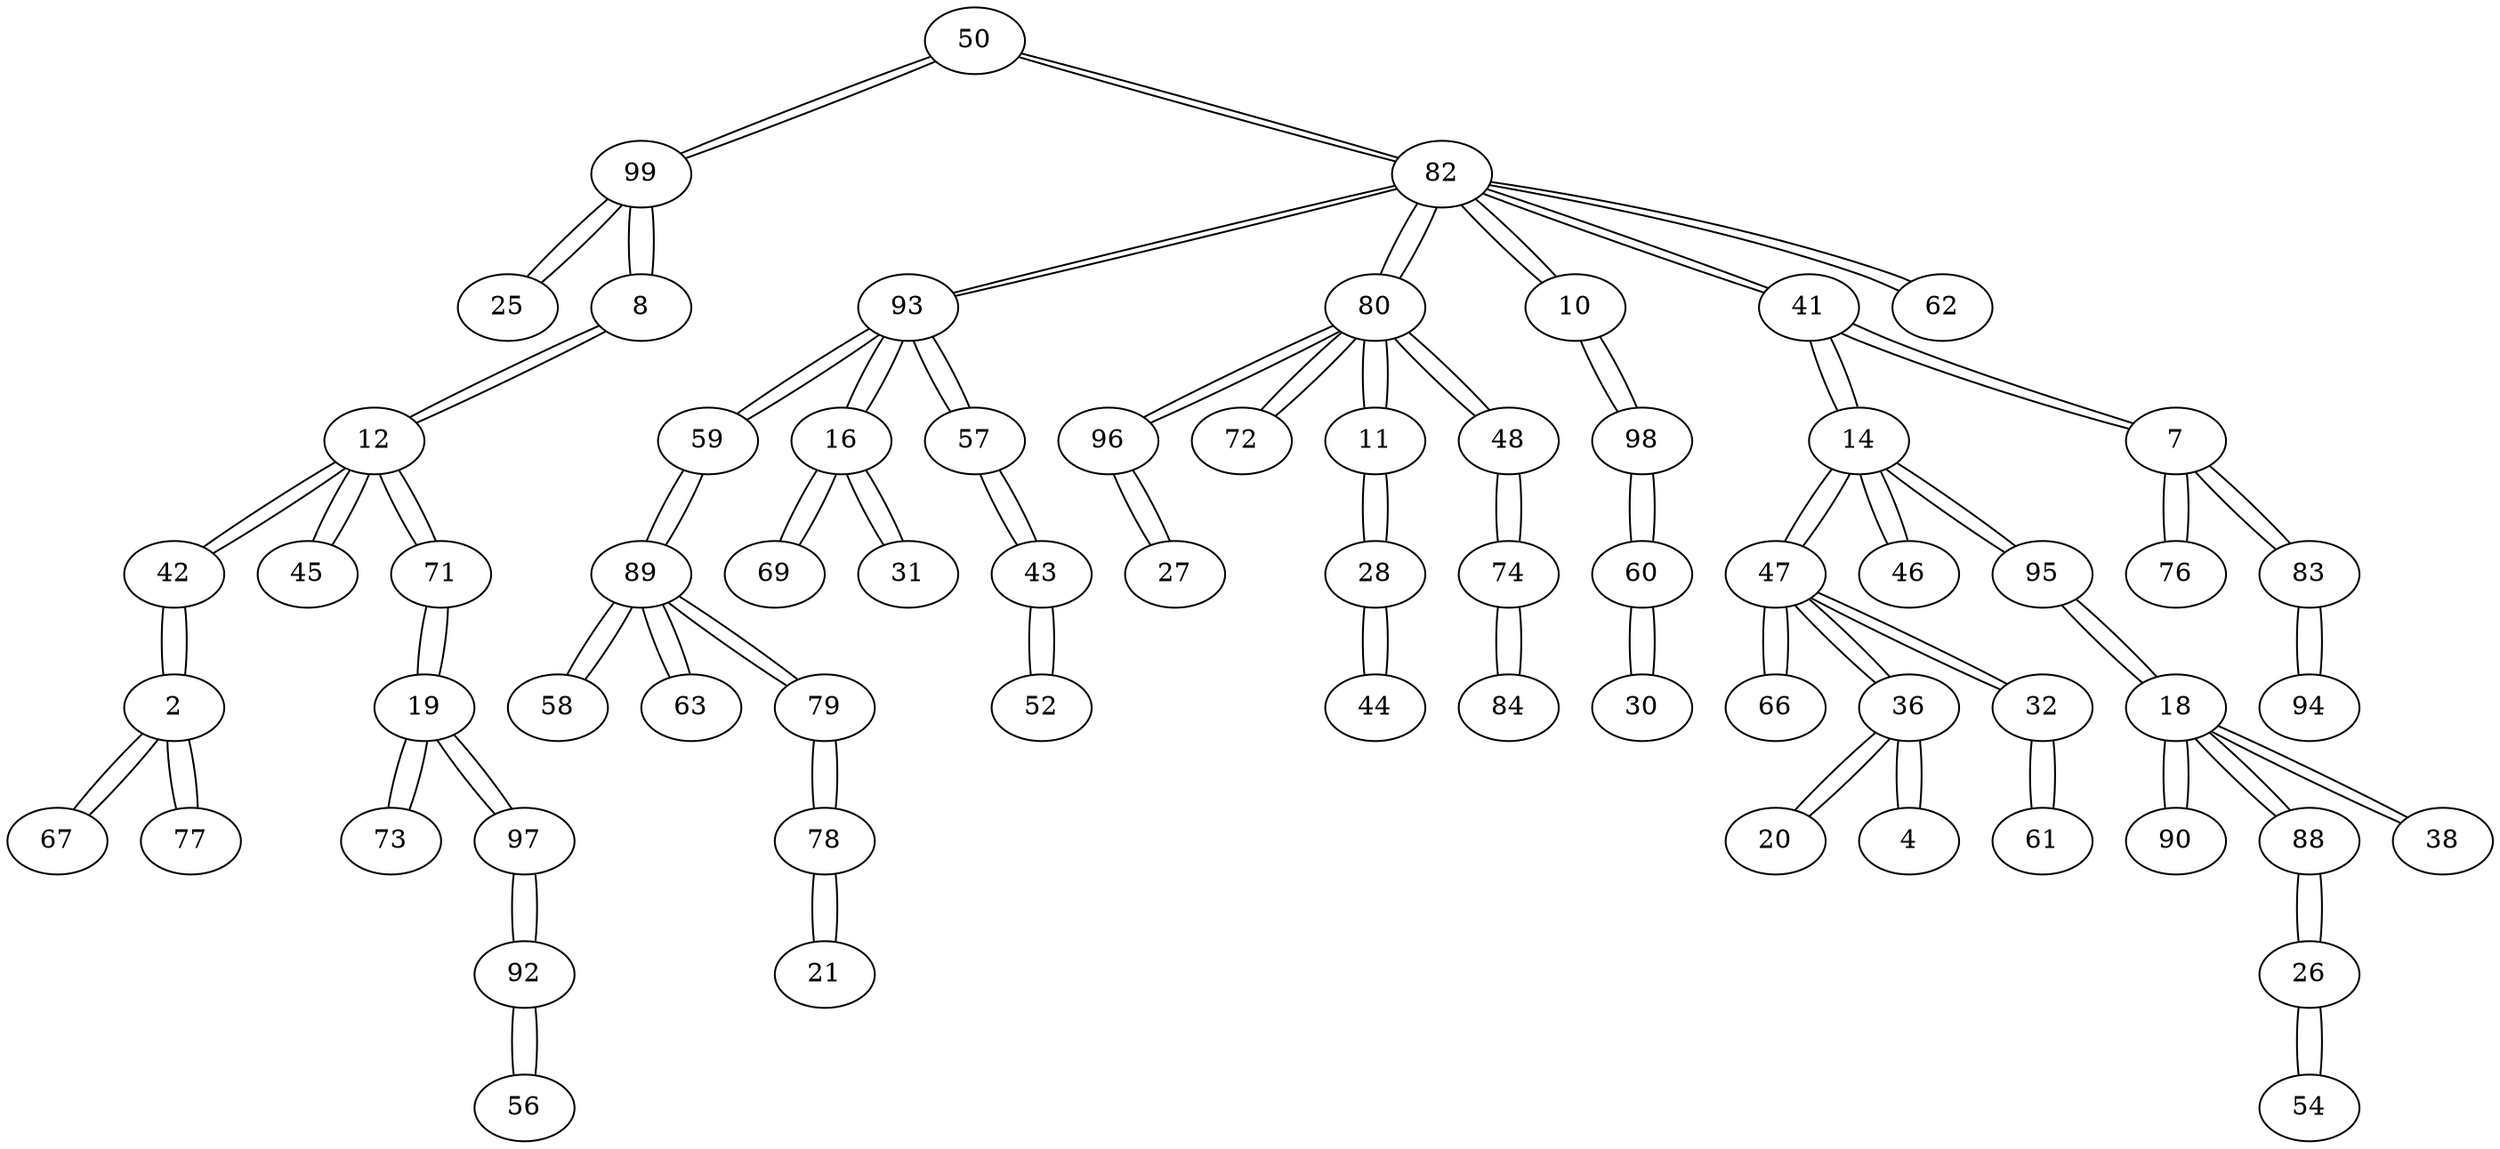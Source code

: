 graph {
50 -- 99
50 -- 82
99 -- 50
99 -- 25
99 -- 8
82 -- 50
82 -- 93
82 -- 80
82 -- 10
82 -- 41
82 -- 62
25 -- 99
8 -- 99
8 -- 12
93 -- 82
93 -- 59
93 -- 16
93 -- 57
80 -- 82
80 -- 96
80 -- 72
80 -- 11
80 -- 48
10 -- 82
10 -- 98
41 -- 82
41 -- 14
41 -- 7
62 -- 82
12 -- 8
12 -- 42
12 -- 45
12 -- 71
59 -- 93
59 -- 89
16 -- 93
16 -- 69
16 -- 31
57 -- 93
57 -- 43
96 -- 80
96 -- 27
72 -- 80
11 -- 80
11 -- 28
48 -- 80
48 -- 74
98 -- 10
98 -- 60
14 -- 41
14 -- 47
14 -- 46
14 -- 95
7 -- 41
7 -- 76
7 -- 83
42 -- 12
42 -- 2
45 -- 12
71 -- 12
71 -- 19
89 -- 59
89 -- 58
89 -- 63
89 -- 79
69 -- 16
31 -- 16
43 -- 57
43 -- 52
27 -- 96
28 -- 11
28 -- 44
74 -- 48
74 -- 84
60 -- 98
60 -- 30
47 -- 14
47 -- 66
47 -- 36
47 -- 32
46 -- 14
95 -- 14
95 -- 18
76 -- 7
83 -- 7
83 -- 94
2 -- 42
2 -- 67
2 -- 77
19 -- 71
19 -- 73
19 -- 97
58 -- 89
63 -- 89
79 -- 89
79 -- 78
52 -- 43
44 -- 28
84 -- 74
30 -- 60
66 -- 47
36 -- 47
36 -- 20
36 -- 4
32 -- 47
32 -- 61
18 -- 95
18 -- 90
18 -- 88
18 -- 38
94 -- 83
67 -- 2
77 -- 2
73 -- 19
97 -- 19
97 -- 92
78 -- 79
78 -- 21
20 -- 36
4 -- 36
61 -- 32
90 -- 18
88 -- 18
88 -- 26
38 -- 18
92 -- 97
92 -- 56
21 -- 78
26 -- 88
26 -- 54
56 -- 92
54 -- 26
}
